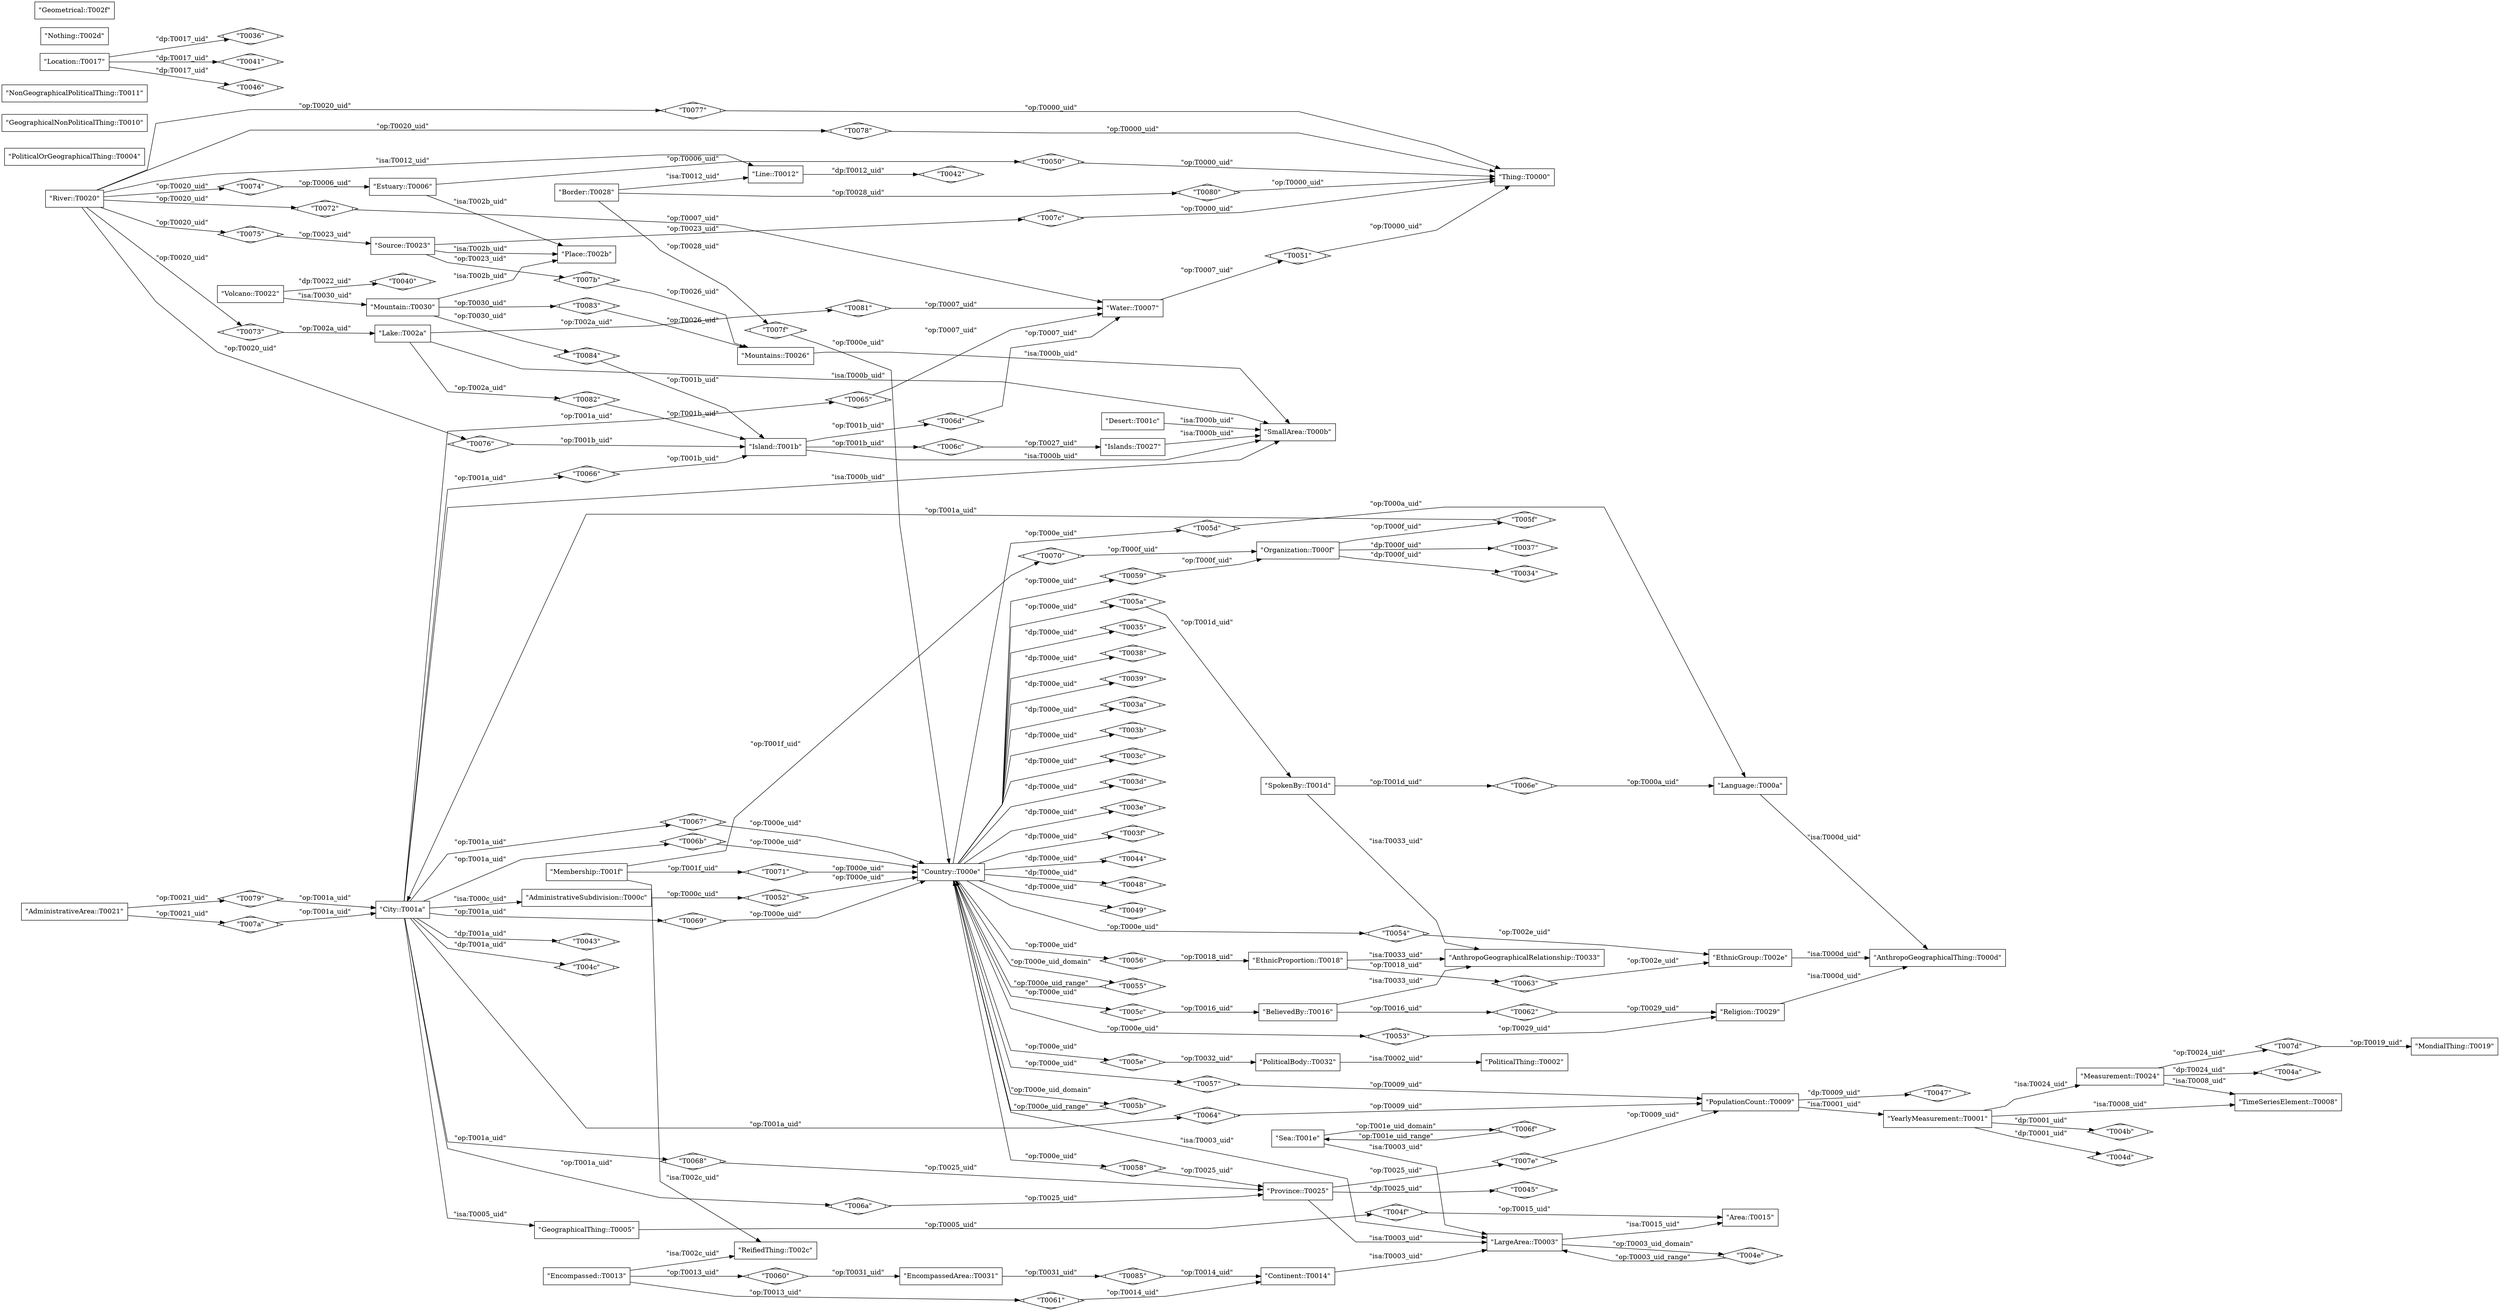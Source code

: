 digraph G {
  splines=polyline;
  rankdir=LR;
  "T0000" [ label="\"Thing::T0000\"" shape="box" ];
  "T0001" [ label="\"YearlyMeasurement::T0001\"" shape="box" ];
  "T0002" [ label="\"PoliticalThing::T0002\"" shape="box" ];
  "T0003" [ label="\"LargeArea::T0003\"" shape="box" ];
  "T0004" [ label="\"PoliticalOrGeographicalThing::T0004\"" shape="box" ];
  "T0005" [ label="\"GeographicalThing::T0005\"" shape="box" ];
  "T0006" [ label="\"Estuary::T0006\"" shape="box" ];
  "T0007" [ label="\"Water::T0007\"" shape="box" ];
  "T0008" [ label="\"TimeSeriesElement::T0008\"" shape="box" ];
  "T0009" [ label="\"PopulationCount::T0009\"" shape="box" ];
  "T000a" [ label="\"Language::T000a\"" shape="box" ];
  "T000b" [ label="\"SmallArea::T000b\"" shape="box" ];
  "T000c" [ label="\"AdministrativeSubdivision::T000c\"" shape="box" ];
  "T000d" [ label="\"AnthropoGeographicalThing::T000d\"" shape="box" ];
  "T000e" [ label="\"Country::T000e\"" shape="box" ];
  "T000f" [ label="\"Organization::T000f\"" shape="box" ];
  "T0010" [ label="\"GeographicalNonPoliticalThing::T0010\"" shape="box" ];
  "T0011" [ label="\"NonGeographicalPoliticalThing::T0011\"" shape="box" ];
  "T0012" [ label="\"Line::T0012\"" shape="box" ];
  "T0013" [ label="\"Encompassed::T0013\"" shape="box" ];
  "T0014" [ label="\"Continent::T0014\"" shape="box" ];
  "T0015" [ label="\"Area::T0015\"" shape="box" ];
  "T0016" [ label="\"BelievedBy::T0016\"" shape="box" ];
  "T0017" [ label="\"Location::T0017\"" shape="box" ];
  "T0018" [ label="\"EthnicProportion::T0018\"" shape="box" ];
  "T0019" [ label="\"MondialThing::T0019\"" shape="box" ];
  "T001a" [ label="\"City::T001a\"" shape="box" ];
  "T001b" [ label="\"Island::T001b\"" shape="box" ];
  "T001c" [ label="\"Desert::T001c\"" shape="box" ];
  "T001d" [ label="\"SpokenBy::T001d\"" shape="box" ];
  "T001e" [ label="\"Sea::T001e\"" shape="box" ];
  "T001f" [ label="\"Membership::T001f\"" shape="box" ];
  "T0020" [ label="\"River::T0020\"" shape="box" ];
  "T0021" [ label="\"AdministrativeArea::T0021\"" shape="box" ];
  "T0022" [ label="\"Volcano::T0022\"" shape="box" ];
  "T0023" [ label="\"Source::T0023\"" shape="box" ];
  "T0024" [ label="\"Measurement::T0024\"" shape="box" ];
  "T0025" [ label="\"Province::T0025\"" shape="box" ];
  "T0026" [ label="\"Mountains::T0026\"" shape="box" ];
  "T0027" [ label="\"Islands::T0027\"" shape="box" ];
  "T0028" [ label="\"Border::T0028\"" shape="box" ];
  "T0029" [ label="\"Religion::T0029\"" shape="box" ];
  "T002a" [ label="\"Lake::T002a\"" shape="box" ];
  "T002b" [ label="\"Place::T002b\"" shape="box" ];
  "T002c" [ label="\"ReifiedThing::T002c\"" shape="box" ];
  "T002d" [ label="\"Nothing::T002d\"" shape="box" ];
  "T002e" [ label="\"EthnicGroup::T002e\"" shape="box" ];
  "T002f" [ label="\"Geometrical::T002f\"" shape="box" ];
  "T0030" [ label="\"Mountain::T0030\"" shape="box" ];
  "T0031" [ label="\"EncompassedArea::T0031\"" shape="box" ];
  "T0032" [ label="\"PoliticalBody::T0032\"" shape="box" ];
  "T0033" [ label="\"AnthropoGeographicalRelationship::T0033\"" shape="box" ];
  "T0034" [ label="\"T0034\"" shape="Mdiamond" ];
  "T0035" [ label="\"T0035\"" shape="Mdiamond" ];
  "T0036" [ label="\"T0036\"" shape="Mdiamond" ];
  "T0037" [ label="\"T0037\"" shape="Mdiamond" ];
  "T0038" [ label="\"T0038\"" shape="Mdiamond" ];
  "T0039" [ label="\"T0039\"" shape="Mdiamond" ];
  "T003a" [ label="\"T003a\"" shape="Mdiamond" ];
  "T003b" [ label="\"T003b\"" shape="Mdiamond" ];
  "T003c" [ label="\"T003c\"" shape="Mdiamond" ];
  "T003d" [ label="\"T003d\"" shape="Mdiamond" ];
  "T003e" [ label="\"T003e\"" shape="Mdiamond" ];
  "T003f" [ label="\"T003f\"" shape="Mdiamond" ];
  "T0040" [ label="\"T0040\"" shape="Mdiamond" ];
  "T0041" [ label="\"T0041\"" shape="Mdiamond" ];
  "T0042" [ label="\"T0042\"" shape="Mdiamond" ];
  "T0043" [ label="\"T0043\"" shape="Mdiamond" ];
  "T0044" [ label="\"T0044\"" shape="Mdiamond" ];
  "T0045" [ label="\"T0045\"" shape="Mdiamond" ];
  "T0046" [ label="\"T0046\"" shape="Mdiamond" ];
  "T0047" [ label="\"T0047\"" shape="Mdiamond" ];
  "T0048" [ label="\"T0048\"" shape="Mdiamond" ];
  "T0049" [ label="\"T0049\"" shape="Mdiamond" ];
  "T004a" [ label="\"T004a\"" shape="Mdiamond" ];
  "T004b" [ label="\"T004b\"" shape="Mdiamond" ];
  "T004c" [ label="\"T004c\"" shape="Mdiamond" ];
  "T004d" [ label="\"T004d\"" shape="Mdiamond" ];
  "T004e" [ label="\"T004e\"" shape="Mdiamond" ];
  "T004f" [ label="\"T004f\"" shape="Mdiamond" ];
  "T0050" [ label="\"T0050\"" shape="Mdiamond" ];
  "T0051" [ label="\"T0051\"" shape="Mdiamond" ];
  "T0052" [ label="\"T0052\"" shape="Mdiamond" ];
  "T0053" [ label="\"T0053\"" shape="Mdiamond" ];
  "T0054" [ label="\"T0054\"" shape="Mdiamond" ];
  "T0055" [ label="\"T0055\"" shape="Mdiamond" ];
  "T0056" [ label="\"T0056\"" shape="Mdiamond" ];
  "T0057" [ label="\"T0057\"" shape="Mdiamond" ];
  "T0058" [ label="\"T0058\"" shape="Mdiamond" ];
  "T0059" [ label="\"T0059\"" shape="Mdiamond" ];
  "T005a" [ label="\"T005a\"" shape="Mdiamond" ];
  "T005b" [ label="\"T005b\"" shape="Mdiamond" ];
  "T005c" [ label="\"T005c\"" shape="Mdiamond" ];
  "T005d" [ label="\"T005d\"" shape="Mdiamond" ];
  "T005e" [ label="\"T005e\"" shape="Mdiamond" ];
  "T005f" [ label="\"T005f\"" shape="Mdiamond" ];
  "T0060" [ label="\"T0060\"" shape="Mdiamond" ];
  "T0061" [ label="\"T0061\"" shape="Mdiamond" ];
  "T0062" [ label="\"T0062\"" shape="Mdiamond" ];
  "T0063" [ label="\"T0063\"" shape="Mdiamond" ];
  "T0064" [ label="\"T0064\"" shape="Mdiamond" ];
  "T0065" [ label="\"T0065\"" shape="Mdiamond" ];
  "T0066" [ label="\"T0066\"" shape="Mdiamond" ];
  "T0067" [ label="\"T0067\"" shape="Mdiamond" ];
  "T0068" [ label="\"T0068\"" shape="Mdiamond" ];
  "T0069" [ label="\"T0069\"" shape="Mdiamond" ];
  "T006a" [ label="\"T006a\"" shape="Mdiamond" ];
  "T006b" [ label="\"T006b\"" shape="Mdiamond" ];
  "T006c" [ label="\"T006c\"" shape="Mdiamond" ];
  "T006d" [ label="\"T006d\"" shape="Mdiamond" ];
  "T006e" [ label="\"T006e\"" shape="Mdiamond" ];
  "T006f" [ label="\"T006f\"" shape="Mdiamond" ];
  "T0070" [ label="\"T0070\"" shape="Mdiamond" ];
  "T0071" [ label="\"T0071\"" shape="Mdiamond" ];
  "T0072" [ label="\"T0072\"" shape="Mdiamond" ];
  "T0073" [ label="\"T0073\"" shape="Mdiamond" ];
  "T0074" [ label="\"T0074\"" shape="Mdiamond" ];
  "T0075" [ label="\"T0075\"" shape="Mdiamond" ];
  "T0076" [ label="\"T0076\"" shape="Mdiamond" ];
  "T0077" [ label="\"T0077\"" shape="Mdiamond" ];
  "T0078" [ label="\"T0078\"" shape="Mdiamond" ];
  "T0079" [ label="\"T0079\"" shape="Mdiamond" ];
  "T007a" [ label="\"T007a\"" shape="Mdiamond" ];
  "T007b" [ label="\"T007b\"" shape="Mdiamond" ];
  "T007c" [ label="\"T007c\"" shape="Mdiamond" ];
  "T007d" [ label="\"T007d\"" shape="Mdiamond" ];
  "T007e" [ label="\"T007e\"" shape="Mdiamond" ];
  "T007f" [ label="\"T007f\"" shape="Mdiamond" ];
  "T0080" [ label="\"T0080\"" shape="Mdiamond" ];
  "T0081" [ label="\"T0081\"" shape="Mdiamond" ];
  "T0082" [ label="\"T0082\"" shape="Mdiamond" ];
  "T0083" [ label="\"T0083\"" shape="Mdiamond" ];
  "T0084" [ label="\"T0084\"" shape="Mdiamond" ];
  "T0085" [ label="\"T0085\"" shape="Mdiamond" ];
  "T0009" -> "T0001" [ label="\"isa:T0001_uid\"" ];
  "T0018" -> "T0033" [ label="\"isa:T0033_uid\"" ];
  "T0029" -> "T000d" [ label="\"isa:T000d_uid\"" ];
  "T001c" -> "T000b" [ label="\"isa:T000b_uid\"" ];
  "T001e" -> "T0003" [ label="\"isa:T0003_uid\"" ];
  "T0023" -> "T002b" [ label="\"isa:T002b_uid\"" ];
  "T0001" -> "T0024" [ label="\"isa:T0024_uid\"" ];
  "T0030" -> "T002b" [ label="\"isa:T002b_uid\"" ];
  "T001a" -> "T0005" [ label="\"isa:T0005_uid\"" ];
  "T0022" -> "T0030" [ label="\"isa:T0030_uid\"" ];
  "T0028" -> "T0012" [ label="\"isa:T0012_uid\"" ];
  "T0027" -> "T000b" [ label="\"isa:T000b_uid\"" ];
  "T0016" -> "T0033" [ label="\"isa:T0033_uid\"" ];
  "T001b" -> "T000b" [ label="\"isa:T000b_uid\"" ];
  "T0014" -> "T0003" [ label="\"isa:T0003_uid\"" ];
  "T0026" -> "T000b" [ label="\"isa:T000b_uid\"" ];
  "T002e" -> "T000d" [ label="\"isa:T000d_uid\"" ];
  "T0020" -> "T0012" [ label="\"isa:T0012_uid\"" ];
  "T001f" -> "T002c" [ label="\"isa:T002c_uid\"" ];
  "T002a" -> "T000b" [ label="\"isa:T000b_uid\"" ];
  "T000e" -> "T0003" [ label="\"isa:T0003_uid\"" ];
  "T0003" -> "T0015" [ label="\"isa:T0015_uid\"" ];
  "T0025" -> "T0003" [ label="\"isa:T0003_uid\"" ];
  "T001a" -> "T000b" [ label="\"isa:T000b_uid\"" ];
  "T0001" -> "T0008" [ label="\"isa:T0008_uid\"" ];
  "T0006" -> "T002b" [ label="\"isa:T002b_uid\"" ];
  "T0024" -> "T0008" [ label="\"isa:T0008_uid\"" ];
  "T000a" -> "T000d" [ label="\"isa:T000d_uid\"" ];
  "T001a" -> "T000c" [ label="\"isa:T000c_uid\"" ];
  "T0032" -> "T0002" [ label="\"isa:T0002_uid\"" ];
  "T0013" -> "T002c" [ label="\"isa:T002c_uid\"" ];
  "T001d" -> "T0033" [ label="\"isa:T0033_uid\"" ];
  "T000f" -> "T0034" [ label="\"dp:T000f_uid\"" ];
  "T000e" -> "T0035" [ label="\"dp:T000e_uid\"" ];
  "T0017" -> "T0036" [ label="\"dp:T0017_uid\"" ];
  "T000f" -> "T0037" [ label="\"dp:T000f_uid\"" ];
  "T000e" -> "T0038" [ label="\"dp:T000e_uid\"" ];
  "T000e" -> "T0039" [ label="\"dp:T000e_uid\"" ];
  "T000e" -> "T003a" [ label="\"dp:T000e_uid\"" ];
  "T000e" -> "T003b" [ label="\"dp:T000e_uid\"" ];
  "T000e" -> "T003c" [ label="\"dp:T000e_uid\"" ];
  "T000e" -> "T003d" [ label="\"dp:T000e_uid\"" ];
  "T000e" -> "T003e" [ label="\"dp:T000e_uid\"" ];
  "T000e" -> "T003f" [ label="\"dp:T000e_uid\"" ];
  "T0022" -> "T0040" [ label="\"dp:T0022_uid\"" ];
  "T0017" -> "T0041" [ label="\"dp:T0017_uid\"" ];
  "T0012" -> "T0042" [ label="\"dp:T0012_uid\"" ];
  "T001a" -> "T0043" [ label="\"dp:T001a_uid\"" ];
  "T000e" -> "T0044" [ label="\"dp:T000e_uid\"" ];
  "T0025" -> "T0045" [ label="\"dp:T0025_uid\"" ];
  "T0017" -> "T0046" [ label="\"dp:T0017_uid\"" ];
  "T0009" -> "T0047" [ label="\"dp:T0009_uid\"" ];
  "T000e" -> "T0048" [ label="\"dp:T000e_uid\"" ];
  "T000e" -> "T0049" [ label="\"dp:T000e_uid\"" ];
  "T0024" -> "T004a" [ label="\"dp:T0024_uid\"" ];
  "T0001" -> "T004b" [ label="\"dp:T0001_uid\"" ];
  "T001a" -> "T004c" [ label="\"dp:T001a_uid\"" ];
  "T0001" -> "T004d" [ label="\"dp:T0001_uid\"" ];
  "T0003" -> "T004e" [ label="\"op:T0003_uid_domain\"" ];
  "T004e" -> "T0003" [ label="\"op:T0003_uid_range\"" ];
  "T0005" -> "T004f" [ label="\"op:T0005_uid\"" ];
  "T004f" -> "T0015" [ label="\"op:T0015_uid\"" ];
  "T0006" -> "T0050" [ label="\"op:T0006_uid\"" ];
  "T0050" -> "T0000" [ label="\"op:T0000_uid\"" ];
  "T0007" -> "T0051" [ label="\"op:T0007_uid\"" ];
  "T0051" -> "T0000" [ label="\"op:T0000_uid\"" ];
  "T000c" -> "T0052" [ label="\"op:T000c_uid\"" ];
  "T0052" -> "T000e" [ label="\"op:T000e_uid\"" ];
  "T000e" -> "T0053" [ label="\"op:T000e_uid\"" ];
  "T0053" -> "T0029" [ label="\"op:T0029_uid\"" ];
  "T000e" -> "T0054" [ label="\"op:T000e_uid\"" ];
  "T0054" -> "T002e" [ label="\"op:T002e_uid\"" ];
  "T000e" -> "T0055" [ label="\"op:T000e_uid_domain\"" ];
  "T0055" -> "T000e" [ label="\"op:T000e_uid_range\"" ];
  "T000e" -> "T0056" [ label="\"op:T000e_uid\"" ];
  "T0056" -> "T0018" [ label="\"op:T0018_uid\"" ];
  "T000e" -> "T0057" [ label="\"op:T000e_uid\"" ];
  "T0057" -> "T0009" [ label="\"op:T0009_uid\"" ];
  "T000e" -> "T0058" [ label="\"op:T000e_uid\"" ];
  "T0058" -> "T0025" [ label="\"op:T0025_uid\"" ];
  "T000e" -> "T0059" [ label="\"op:T000e_uid\"" ];
  "T0059" -> "T000f" [ label="\"op:T000f_uid\"" ];
  "T000e" -> "T005a" [ label="\"op:T000e_uid\"" ];
  "T005a" -> "T001d" [ label="\"op:T001d_uid\"" ];
  "T000e" -> "T005b" [ label="\"op:T000e_uid_domain\"" ];
  "T005b" -> "T000e" [ label="\"op:T000e_uid_range\"" ];
  "T000e" -> "T005c" [ label="\"op:T000e_uid\"" ];
  "T005c" -> "T0016" [ label="\"op:T0016_uid\"" ];
  "T000e" -> "T005d" [ label="\"op:T000e_uid\"" ];
  "T005d" -> "T000a" [ label="\"op:T000a_uid\"" ];
  "T000e" -> "T005e" [ label="\"op:T000e_uid\"" ];
  "T005e" -> "T0032" [ label="\"op:T0032_uid\"" ];
  "T000f" -> "T005f" [ label="\"op:T000f_uid\"" ];
  "T005f" -> "T001a" [ label="\"op:T001a_uid\"" ];
  "T0013" -> "T0060" [ label="\"op:T0013_uid\"" ];
  "T0060" -> "T0031" [ label="\"op:T0031_uid\"" ];
  "T0013" -> "T0061" [ label="\"op:T0013_uid\"" ];
  "T0061" -> "T0014" [ label="\"op:T0014_uid\"" ];
  "T0016" -> "T0062" [ label="\"op:T0016_uid\"" ];
  "T0062" -> "T0029" [ label="\"op:T0029_uid\"" ];
  "T0018" -> "T0063" [ label="\"op:T0018_uid\"" ];
  "T0063" -> "T002e" [ label="\"op:T002e_uid\"" ];
  "T001a" -> "T0064" [ label="\"op:T001a_uid\"" ];
  "T0064" -> "T0009" [ label="\"op:T0009_uid\"" ];
  "T001a" -> "T0065" [ label="\"op:T001a_uid\"" ];
  "T0065" -> "T0007" [ label="\"op:T0007_uid\"" ];
  "T001a" -> "T0066" [ label="\"op:T001a_uid\"" ];
  "T0066" -> "T001b" [ label="\"op:T001b_uid\"" ];
  "T001a" -> "T0067" [ label="\"op:T001a_uid\"" ];
  "T0067" -> "T000e" [ label="\"op:T000e_uid\"" ];
  "T001a" -> "T0068" [ label="\"op:T001a_uid\"" ];
  "T0068" -> "T0025" [ label="\"op:T0025_uid\"" ];
  "T001a" -> "T0069" [ label="\"op:T001a_uid\"" ];
  "T0069" -> "T000e" [ label="\"op:T000e_uid\"" ];
  "T001a" -> "T006a" [ label="\"op:T001a_uid\"" ];
  "T006a" -> "T0025" [ label="\"op:T0025_uid\"" ];
  "T001a" -> "T006b" [ label="\"op:T001a_uid\"" ];
  "T006b" -> "T000e" [ label="\"op:T000e_uid\"" ];
  "T001b" -> "T006c" [ label="\"op:T001b_uid\"" ];
  "T006c" -> "T0027" [ label="\"op:T0027_uid\"" ];
  "T001b" -> "T006d" [ label="\"op:T001b_uid\"" ];
  "T006d" -> "T0007" [ label="\"op:T0007_uid\"" ];
  "T001d" -> "T006e" [ label="\"op:T001d_uid\"" ];
  "T006e" -> "T000a" [ label="\"op:T000a_uid\"" ];
  "T001e" -> "T006f" [ label="\"op:T001e_uid_domain\"" ];
  "T006f" -> "T001e" [ label="\"op:T001e_uid_range\"" ];
  "T001f" -> "T0070" [ label="\"op:T001f_uid\"" ];
  "T0070" -> "T000f" [ label="\"op:T000f_uid\"" ];
  "T001f" -> "T0071" [ label="\"op:T001f_uid\"" ];
  "T0071" -> "T000e" [ label="\"op:T000e_uid\"" ];
  "T0020" -> "T0072" [ label="\"op:T0020_uid\"" ];
  "T0072" -> "T0007" [ label="\"op:T0007_uid\"" ];
  "T0020" -> "T0073" [ label="\"op:T0020_uid\"" ];
  "T0073" -> "T002a" [ label="\"op:T002a_uid\"" ];
  "T0020" -> "T0074" [ label="\"op:T0020_uid\"" ];
  "T0074" -> "T0006" [ label="\"op:T0006_uid\"" ];
  "T0020" -> "T0075" [ label="\"op:T0020_uid\"" ];
  "T0075" -> "T0023" [ label="\"op:T0023_uid\"" ];
  "T0020" -> "T0076" [ label="\"op:T0020_uid\"" ];
  "T0076" -> "T001b" [ label="\"op:T001b_uid\"" ];
  "T0020" -> "T0077" [ label="\"op:T0020_uid\"" ];
  "T0077" -> "T0000" [ label="\"op:T0000_uid\"" ];
  "T0020" -> "T0078" [ label="\"op:T0020_uid\"" ];
  "T0078" -> "T0000" [ label="\"op:T0000_uid\"" ];
  "T0021" -> "T0079" [ label="\"op:T0021_uid\"" ];
  "T0079" -> "T001a" [ label="\"op:T001a_uid\"" ];
  "T0021" -> "T007a" [ label="\"op:T0021_uid\"" ];
  "T007a" -> "T001a" [ label="\"op:T001a_uid\"" ];
  "T0023" -> "T007b" [ label="\"op:T0023_uid\"" ];
  "T007b" -> "T0026" [ label="\"op:T0026_uid\"" ];
  "T0023" -> "T007c" [ label="\"op:T0023_uid\"" ];
  "T007c" -> "T0000" [ label="\"op:T0000_uid\"" ];
  "T0024" -> "T007d" [ label="\"op:T0024_uid\"" ];
  "T007d" -> "T0019" [ label="\"op:T0019_uid\"" ];
  "T0025" -> "T007e" [ label="\"op:T0025_uid\"" ];
  "T007e" -> "T0009" [ label="\"op:T0009_uid\"" ];
  "T0028" -> "T007f" [ label="\"op:T0028_uid\"" ];
  "T007f" -> "T000e" [ label="\"op:T000e_uid\"" ];
  "T0028" -> "T0080" [ label="\"op:T0028_uid\"" ];
  "T0080" -> "T0000" [ label="\"op:T0000_uid\"" ];
  "T002a" -> "T0081" [ label="\"op:T002a_uid\"" ];
  "T0081" -> "T0007" [ label="\"op:T0007_uid\"" ];
  "T002a" -> "T0082" [ label="\"op:T002a_uid\"" ];
  "T0082" -> "T001b" [ label="\"op:T001b_uid\"" ];
  "T0030" -> "T0083" [ label="\"op:T0030_uid\"" ];
  "T0083" -> "T0026" [ label="\"op:T0026_uid\"" ];
  "T0030" -> "T0084" [ label="\"op:T0030_uid\"" ];
  "T0084" -> "T001b" [ label="\"op:T001b_uid\"" ];
  "T0031" -> "T0085" [ label="\"op:T0031_uid\"" ];
  "T0085" -> "T0014" [ label="\"op:T0014_uid\"" ];
}
